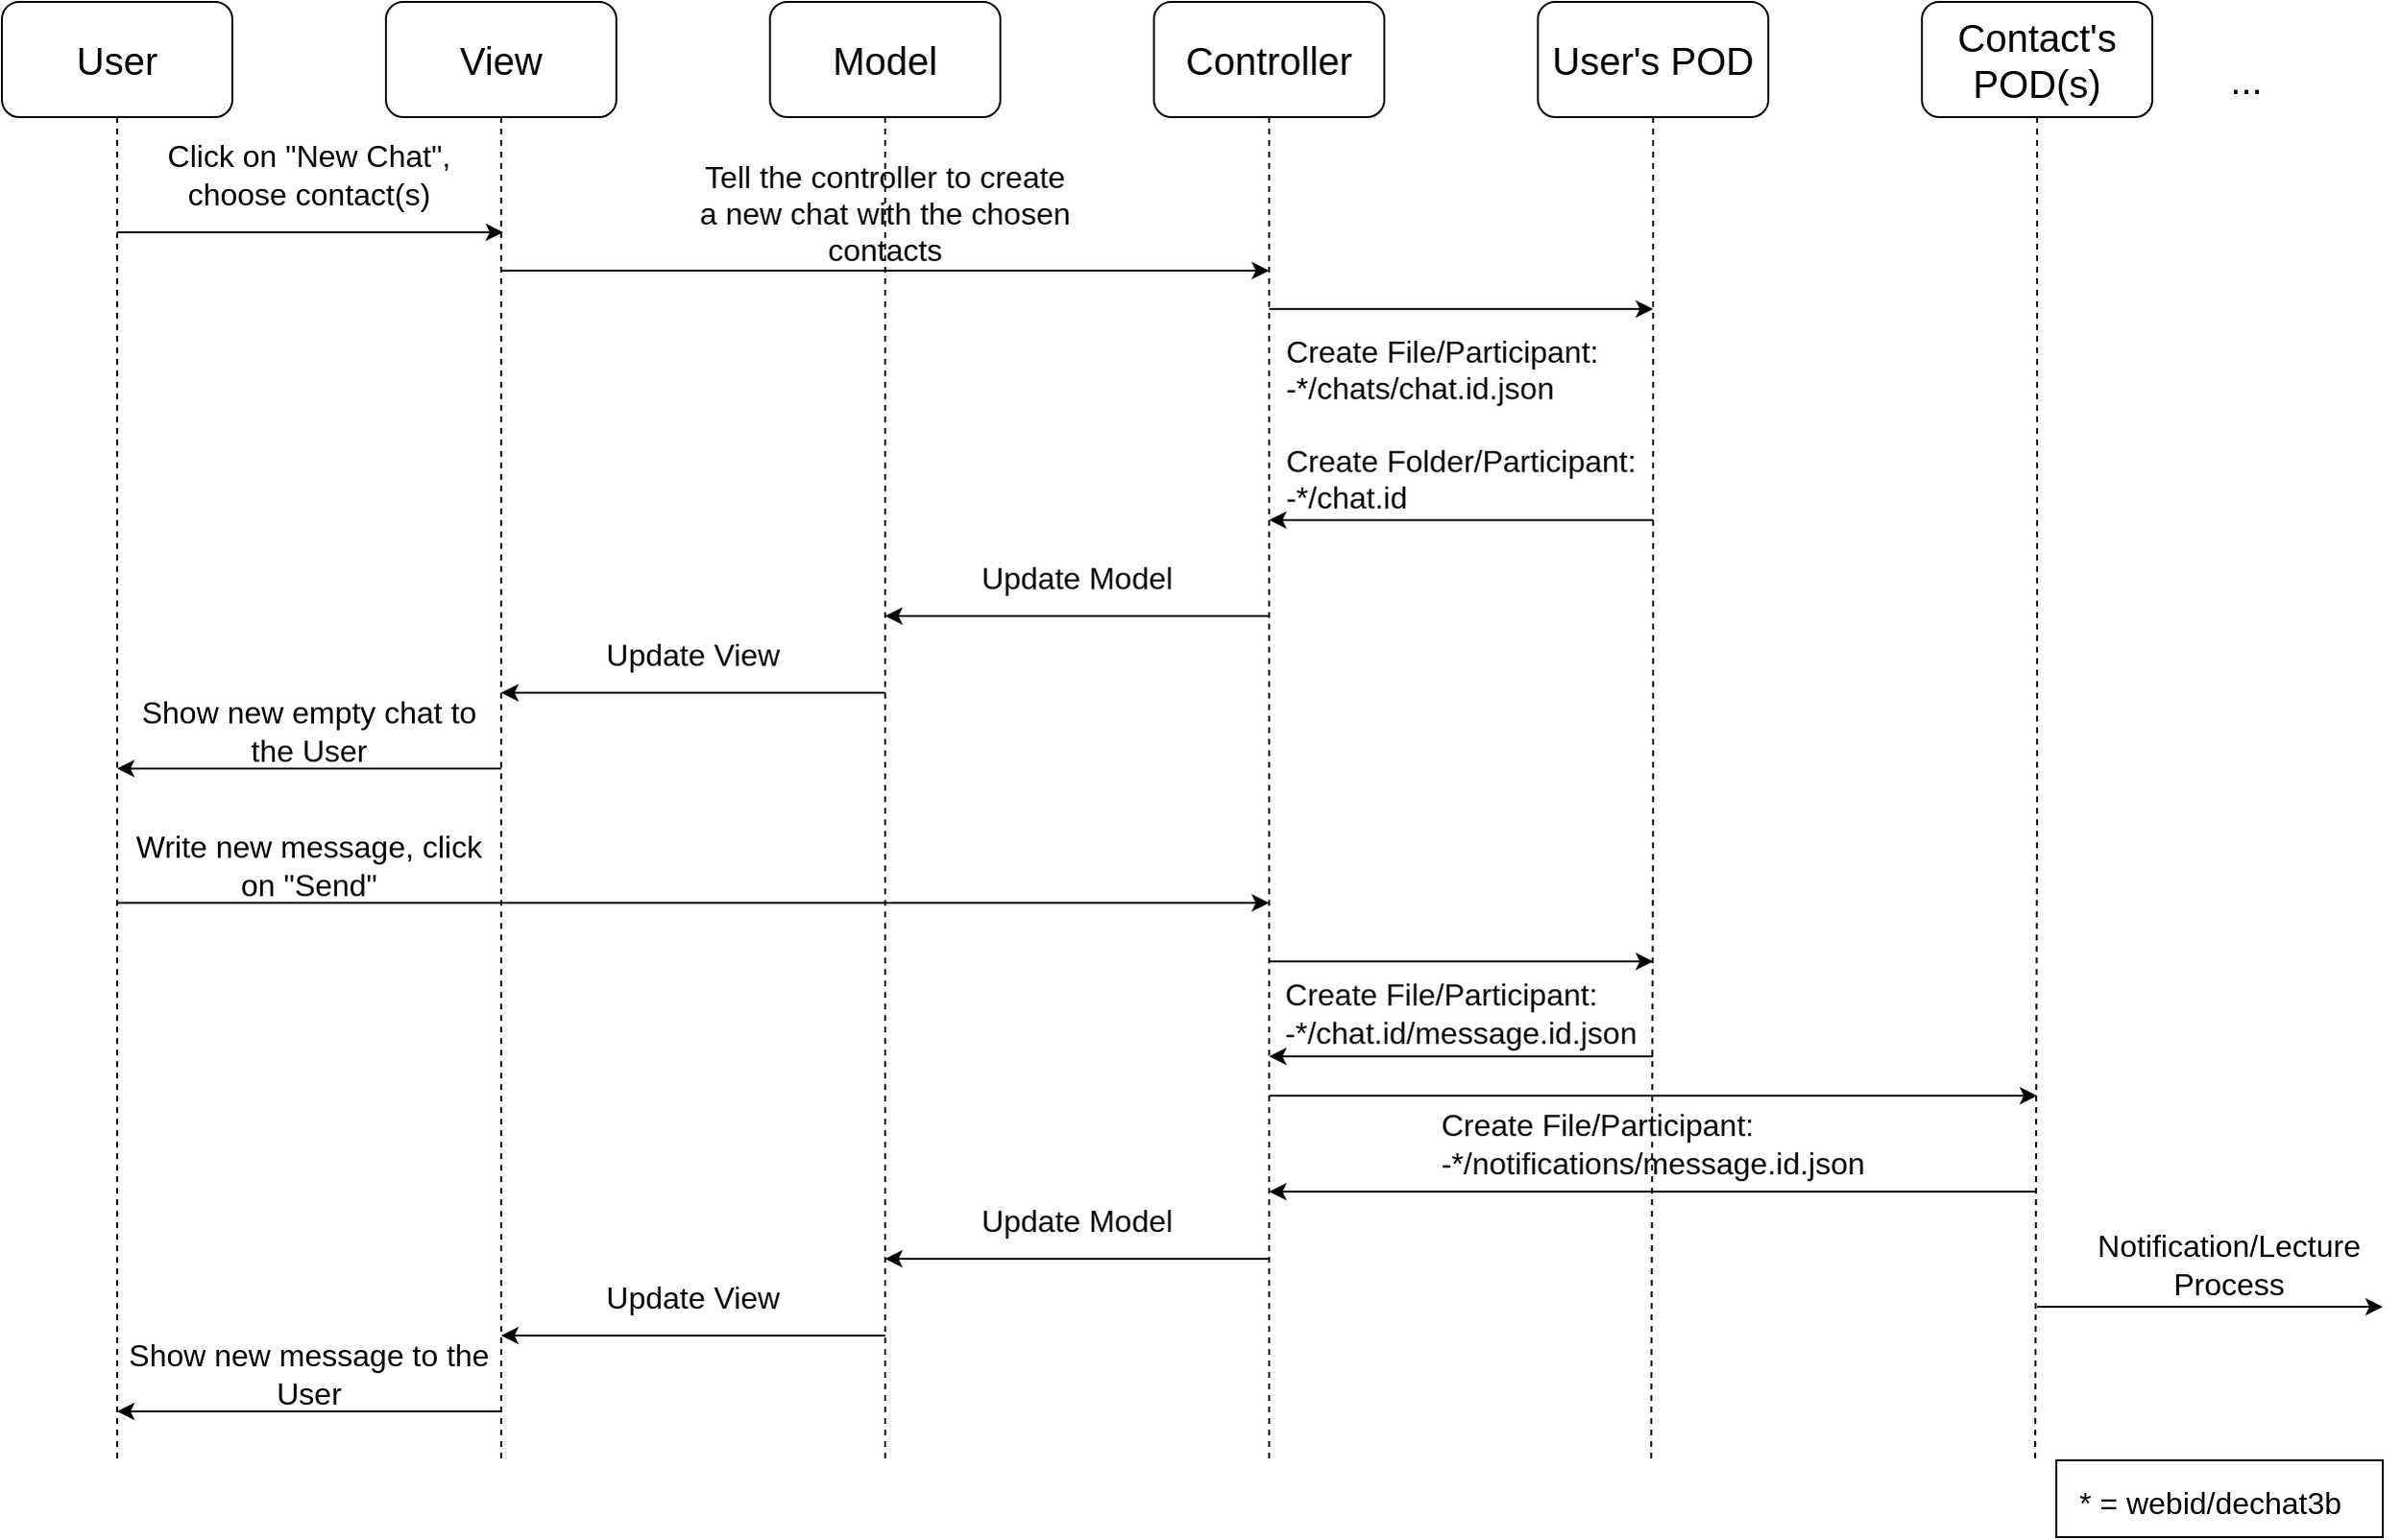 <mxfile version="10.8.3" type="device"><diagram id="87hskiSl9Tf4QSZ2S3C9" name="Page-1"><mxGraphModel dx="1394" dy="797" grid="1" gridSize="10" guides="1" tooltips="1" connect="1" arrows="1" fold="1" page="1" pageScale="1" pageWidth="1169" pageHeight="827" math="0" shadow="0"><root><mxCell id="0"/><mxCell id="1" parent="0"/><mxCell id="49s9h5AQ9jnmZvJ5idgF-9" value="" style="rounded=0;whiteSpace=wrap;html=1;" parent="1" vertex="1"><mxGeometry x="1070" y="760" width="170" height="40" as="geometry"/></mxCell><mxCell id="0Qwou43PEcqqS3R5syQO-13" style="edgeStyle=orthogonalEdgeStyle;rounded=0;orthogonalLoop=1;jettySize=auto;html=1;dashed=1;startArrow=none;startFill=0;endArrow=none;endFill=0;" parent="1" source="0Qwou43PEcqqS3R5syQO-1" edge="1"><mxGeometry relative="1" as="geometry"><mxPoint x="60" y="760" as="targetPoint"/></mxGeometry></mxCell><mxCell id="0Qwou43PEcqqS3R5syQO-1" value="" style="rounded=1;whiteSpace=wrap;html=1;" parent="1" vertex="1"><mxGeometry width="120" height="60" as="geometry"/></mxCell><mxCell id="0Qwou43PEcqqS3R5syQO-2" value="" style="rounded=1;whiteSpace=wrap;html=1;" parent="1" vertex="1"><mxGeometry x="200" width="120" height="60" as="geometry"/></mxCell><mxCell id="0Qwou43PEcqqS3R5syQO-3" value="&lt;font style=&quot;font-size: 20px&quot;&gt;User&lt;/font&gt;" style="text;html=1;strokeColor=none;fillColor=none;align=center;verticalAlign=middle;whiteSpace=wrap;rounded=0;" parent="1" vertex="1"><mxGeometry x="35" y="20" width="50" height="20" as="geometry"/></mxCell><mxCell id="0Qwou43PEcqqS3R5syQO-4" value="&lt;font style=&quot;font-size: 20px&quot;&gt;View&lt;/font&gt;" style="text;html=1;strokeColor=none;fillColor=none;align=center;verticalAlign=middle;whiteSpace=wrap;rounded=0;" parent="1" vertex="1"><mxGeometry x="240" y="20" width="40" height="20" as="geometry"/></mxCell><mxCell id="0Qwou43PEcqqS3R5syQO-5" value="" style="rounded=1;whiteSpace=wrap;html=1;" parent="1" vertex="1"><mxGeometry x="400" width="120" height="60" as="geometry"/></mxCell><mxCell id="0Qwou43PEcqqS3R5syQO-6" value="" style="rounded=1;whiteSpace=wrap;html=1;" parent="1" vertex="1"><mxGeometry x="600" width="120" height="60" as="geometry"/></mxCell><mxCell id="0Qwou43PEcqqS3R5syQO-8" value="&lt;font style=&quot;font-size: 20px&quot;&gt;Model&lt;/font&gt;" style="text;html=1;strokeColor=none;fillColor=none;align=center;verticalAlign=middle;whiteSpace=wrap;rounded=0;" parent="1" vertex="1"><mxGeometry x="430" y="20" width="60" height="20" as="geometry"/></mxCell><mxCell id="0Qwou43PEcqqS3R5syQO-9" value="&lt;font style=&quot;font-size: 20px&quot;&gt;Controller&lt;/font&gt;" style="text;html=1;strokeColor=none;fillColor=none;align=center;verticalAlign=middle;whiteSpace=wrap;rounded=0;" parent="1" vertex="1"><mxGeometry x="615" y="20" width="90" height="20" as="geometry"/></mxCell><mxCell id="0Qwou43PEcqqS3R5syQO-10" value="" style="rounded=1;whiteSpace=wrap;html=1;" parent="1" vertex="1"><mxGeometry x="800" width="120" height="60" as="geometry"/></mxCell><mxCell id="0Qwou43PEcqqS3R5syQO-11" value="&lt;font style=&quot;font-size: 20px&quot;&gt;User's POD&lt;/font&gt;" style="text;html=1;strokeColor=none;fillColor=none;align=center;verticalAlign=middle;whiteSpace=wrap;rounded=0;" parent="1" vertex="1"><mxGeometry x="805" y="20" width="110" height="20" as="geometry"/></mxCell><mxCell id="0Qwou43PEcqqS3R5syQO-14" style="edgeStyle=orthogonalEdgeStyle;rounded=0;orthogonalLoop=1;jettySize=auto;html=1;dashed=1;startArrow=none;startFill=0;endArrow=none;endFill=0;exitX=0.5;exitY=1;exitDx=0;exitDy=0;" parent="1" source="0Qwou43PEcqqS3R5syQO-2" edge="1"><mxGeometry relative="1" as="geometry"><mxPoint x="260" y="760" as="targetPoint"/><mxPoint x="259.5" y="70" as="sourcePoint"/></mxGeometry></mxCell><mxCell id="0Qwou43PEcqqS3R5syQO-15" style="edgeStyle=orthogonalEdgeStyle;rounded=0;orthogonalLoop=1;jettySize=auto;html=1;dashed=1;startArrow=none;startFill=0;endArrow=none;endFill=0;exitX=0.5;exitY=1;exitDx=0;exitDy=0;" parent="1" source="0Qwou43PEcqqS3R5syQO-5" edge="1"><mxGeometry relative="1" as="geometry"><mxPoint x="460" y="760" as="targetPoint"/><mxPoint x="460" y="70" as="sourcePoint"/></mxGeometry></mxCell><mxCell id="0Qwou43PEcqqS3R5syQO-16" style="edgeStyle=orthogonalEdgeStyle;rounded=0;orthogonalLoop=1;jettySize=auto;html=1;dashed=1;startArrow=none;startFill=0;endArrow=none;endFill=0;exitX=0.5;exitY=1;exitDx=0;exitDy=0;" parent="1" source="0Qwou43PEcqqS3R5syQO-6" edge="1"><mxGeometry relative="1" as="geometry"><mxPoint x="660" y="760" as="targetPoint"/><mxPoint x="659" y="70" as="sourcePoint"/></mxGeometry></mxCell><mxCell id="0Qwou43PEcqqS3R5syQO-17" style="edgeStyle=orthogonalEdgeStyle;rounded=0;orthogonalLoop=1;jettySize=auto;html=1;dashed=1;startArrow=none;startFill=0;endArrow=none;endFill=0;exitX=0.5;exitY=1;exitDx=0;exitDy=0;" parent="1" source="0Qwou43PEcqqS3R5syQO-10" edge="1"><mxGeometry relative="1" as="geometry"><mxPoint x="859" y="760" as="targetPoint"/><mxPoint x="859" y="70" as="sourcePoint"/></mxGeometry></mxCell><mxCell id="0Qwou43PEcqqS3R5syQO-18" value="" style="endArrow=classic;html=1;" parent="1" edge="1"><mxGeometry width="50" height="50" relative="1" as="geometry"><mxPoint x="660" y="160" as="sourcePoint"/><mxPoint x="860" y="160" as="targetPoint"/></mxGeometry></mxCell><mxCell id="0Qwou43PEcqqS3R5syQO-20" value="" style="endArrow=classic;html=1;" parent="1" edge="1"><mxGeometry width="50" height="50" relative="1" as="geometry"><mxPoint x="60" y="120" as="sourcePoint"/><mxPoint x="261" y="120" as="targetPoint"/></mxGeometry></mxCell><mxCell id="0Qwou43PEcqqS3R5syQO-21" value="&lt;font style=&quot;font-size: 16px&quot;&gt;Click on &quot;New Chat&quot;, choose contact(s)&lt;/font&gt;" style="text;html=1;strokeColor=none;fillColor=none;align=center;verticalAlign=middle;whiteSpace=wrap;rounded=0;" parent="1" vertex="1"><mxGeometry x="60" y="70" width="200" height="40" as="geometry"/></mxCell><mxCell id="0Qwou43PEcqqS3R5syQO-23" value="&lt;div style=&quot;font-size: 16px&quot; align=&quot;left&quot;&gt;&lt;font style=&quot;font-size: 16px&quot;&gt;Create File/Participant:&lt;/font&gt;&lt;/div&gt;&lt;div style=&quot;font-size: 16px&quot; align=&quot;left&quot;&gt;&lt;font style=&quot;font-size: 16px&quot;&gt;-*/chats/chat.id.json&lt;/font&gt;&lt;/div&gt;&lt;div style=&quot;font-size: 16px&quot; align=&quot;left&quot;&gt;&lt;font style=&quot;font-size: 16px&quot;&gt;&lt;br&gt;&lt;/font&gt;&lt;/div&gt;&lt;div style=&quot;font-size: 16px&quot; align=&quot;left&quot;&gt;&lt;font style=&quot;font-size: 16px&quot;&gt;Create Folder/Participant:&lt;br&gt;&lt;/font&gt;&lt;/div&gt;&lt;div style=&quot;font-size: 16px&quot; align=&quot;left&quot;&gt;&lt;font style=&quot;font-size: 16px&quot;&gt;-*/chat.id&lt;/font&gt;&lt;/div&gt;" style="text;html=1;strokeColor=none;fillColor=none;align=center;verticalAlign=middle;whiteSpace=wrap;rounded=0;" parent="1" vertex="1"><mxGeometry x="660" y="170" width="200" height="100" as="geometry"/></mxCell><mxCell id="0Qwou43PEcqqS3R5syQO-24" value="" style="endArrow=classic;html=1;" parent="1" edge="1"><mxGeometry width="50" height="50" relative="1" as="geometry"><mxPoint x="860" y="270" as="sourcePoint"/><mxPoint x="660" y="270" as="targetPoint"/></mxGeometry></mxCell><mxCell id="0Qwou43PEcqqS3R5syQO-34" value="" style="endArrow=classic;html=1;" parent="1" edge="1"><mxGeometry width="50" height="50" relative="1" as="geometry"><mxPoint x="460" y="360" as="sourcePoint"/><mxPoint x="260" y="360" as="targetPoint"/></mxGeometry></mxCell><mxCell id="0Qwou43PEcqqS3R5syQO-35" value="&lt;font style=&quot;font-size: 16px&quot;&gt;Update View&lt;/font&gt;" style="text;html=1;strokeColor=none;fillColor=none;align=center;verticalAlign=middle;whiteSpace=wrap;rounded=0;" parent="1" vertex="1"><mxGeometry x="260" y="330" width="200" height="20" as="geometry"/></mxCell><mxCell id="0Qwou43PEcqqS3R5syQO-36" value="" style="endArrow=classic;html=1;" parent="1" edge="1"><mxGeometry width="50" height="50" relative="1" as="geometry"><mxPoint x="260" y="399.5" as="sourcePoint"/><mxPoint x="60" y="399.5" as="targetPoint"/></mxGeometry></mxCell><mxCell id="0Qwou43PEcqqS3R5syQO-37" value="&lt;font style=&quot;font-size: 16px&quot;&gt;Show new empty chat to the User&lt;/font&gt;" style="text;html=1;strokeColor=none;fillColor=none;align=center;verticalAlign=middle;whiteSpace=wrap;rounded=0;" parent="1" vertex="1"><mxGeometry x="60" y="360" width="200" height="40" as="geometry"/></mxCell><mxCell id="49s9h5AQ9jnmZvJ5idgF-1" value="&lt;font style=&quot;font-size: 16px&quot;&gt;* = webid/dechat3b&lt;/font&gt;" style="text;html=1;resizable=0;points=[];autosize=1;align=left;verticalAlign=top;spacingTop=-4;" parent="1" vertex="1"><mxGeometry x="1080" y="770" width="150" height="20" as="geometry"/></mxCell><mxCell id="49s9h5AQ9jnmZvJ5idgF-2" value="&lt;font style=&quot;font-size: 16px&quot;&gt;Update Model&lt;/font&gt;" style="text;html=1;strokeColor=none;fillColor=none;align=center;verticalAlign=middle;whiteSpace=wrap;rounded=0;" parent="1" vertex="1"><mxGeometry x="460" y="290" width="200" height="20" as="geometry"/></mxCell><mxCell id="49s9h5AQ9jnmZvJ5idgF-3" value="" style="endArrow=classic;html=1;" parent="1" edge="1"><mxGeometry width="50" height="50" relative="1" as="geometry"><mxPoint x="660" y="320" as="sourcePoint"/><mxPoint x="460" y="320" as="targetPoint"/><Array as="points"/></mxGeometry></mxCell><mxCell id="49s9h5AQ9jnmZvJ5idgF-5" value="" style="endArrow=classic;html=1;" parent="1" edge="1"><mxGeometry width="50" height="50" relative="1" as="geometry"><mxPoint x="60" y="469.5" as="sourcePoint"/><mxPoint x="660" y="469.5" as="targetPoint"/></mxGeometry></mxCell><mxCell id="49s9h5AQ9jnmZvJ5idgF-6" value="&lt;font style=&quot;font-size: 16px&quot;&gt;Write new message, click on &quot;Send&quot;&lt;/font&gt;" style="text;html=1;strokeColor=none;fillColor=none;align=center;verticalAlign=middle;whiteSpace=wrap;rounded=0;" parent="1" vertex="1"><mxGeometry x="60" y="430" width="200" height="40" as="geometry"/></mxCell><mxCell id="49s9h5AQ9jnmZvJ5idgF-7" value="" style="endArrow=classic;html=1;" parent="1" edge="1"><mxGeometry width="50" height="50" relative="1" as="geometry"><mxPoint x="660" y="500" as="sourcePoint"/><mxPoint x="860" y="500" as="targetPoint"/></mxGeometry></mxCell><mxCell id="49s9h5AQ9jnmZvJ5idgF-8" value="&lt;div style=&quot;font-size: 16px&quot; align=&quot;left&quot;&gt;&lt;font style=&quot;font-size: 16px&quot;&gt;Create File/Participant:&lt;/font&gt;&lt;/div&gt;&lt;div style=&quot;font-size: 16px&quot; align=&quot;left&quot;&gt;&lt;font style=&quot;font-size: 16px&quot;&gt;-*/chat.id/message.id.json&lt;/font&gt;&lt;/div&gt;" style="text;html=1;strokeColor=none;fillColor=none;align=center;verticalAlign=middle;whiteSpace=wrap;rounded=0;" parent="1" vertex="1"><mxGeometry x="660" y="503" width="200" height="47" as="geometry"/></mxCell><mxCell id="49s9h5AQ9jnmZvJ5idgF-10" value="" style="endArrow=classic;html=1;" parent="1" edge="1"><mxGeometry width="50" height="50" relative="1" as="geometry"><mxPoint x="860" y="549.5" as="sourcePoint"/><mxPoint x="660" y="549.5" as="targetPoint"/></mxGeometry></mxCell><mxCell id="49s9h5AQ9jnmZvJ5idgF-11" value="" style="rounded=1;whiteSpace=wrap;html=1;" parent="1" vertex="1"><mxGeometry x="1000" width="120" height="60" as="geometry"/></mxCell><mxCell id="49s9h5AQ9jnmZvJ5idgF-12" value="&lt;font style=&quot;font-size: 20px&quot;&gt;Contact's POD(s)&lt;/font&gt;" style="text;html=1;strokeColor=none;fillColor=none;align=center;verticalAlign=middle;whiteSpace=wrap;rounded=0;" parent="1" vertex="1"><mxGeometry x="1005" width="110" height="60" as="geometry"/></mxCell><mxCell id="49s9h5AQ9jnmZvJ5idgF-13" style="edgeStyle=orthogonalEdgeStyle;rounded=0;orthogonalLoop=1;jettySize=auto;html=1;dashed=1;startArrow=none;startFill=0;endArrow=none;endFill=0;exitX=0.5;exitY=1;exitDx=0;exitDy=0;" parent="1" source="49s9h5AQ9jnmZvJ5idgF-11" edge="1"><mxGeometry relative="1" as="geometry"><mxPoint x="1059" y="760" as="targetPoint"/><mxPoint x="1059" y="70" as="sourcePoint"/></mxGeometry></mxCell><mxCell id="49s9h5AQ9jnmZvJ5idgF-14" value="&lt;font style=&quot;font-size: 20px&quot;&gt;...&lt;/font&gt;" style="text;html=1;strokeColor=none;fillColor=none;align=center;verticalAlign=middle;whiteSpace=wrap;rounded=0;" parent="1" vertex="1"><mxGeometry x="1149" y="30" width="40" height="20" as="geometry"/></mxCell><mxCell id="49s9h5AQ9jnmZvJ5idgF-15" value="&lt;div style=&quot;font-size: 16px&quot; align=&quot;left&quot;&gt;&lt;font style=&quot;font-size: 16px&quot;&gt;Create File/Participant:&lt;/font&gt;&lt;/div&gt;&lt;div style=&quot;font-size: 16px&quot; align=&quot;left&quot;&gt;&lt;font style=&quot;font-size: 16px&quot;&gt;-*/notifications/message.id.json&lt;/font&gt;&lt;/div&gt;" style="text;html=1;strokeColor=none;fillColor=none;align=center;verticalAlign=middle;whiteSpace=wrap;rounded=0;" parent="1" vertex="1"><mxGeometry x="660" y="575" width="400" height="40" as="geometry"/></mxCell><mxCell id="49s9h5AQ9jnmZvJ5idgF-16" value="" style="endArrow=classic;html=1;" parent="1" edge="1"><mxGeometry width="50" height="50" relative="1" as="geometry"><mxPoint x="660" y="570" as="sourcePoint"/><mxPoint x="1060" y="570" as="targetPoint"/></mxGeometry></mxCell><mxCell id="49s9h5AQ9jnmZvJ5idgF-18" value="" style="endArrow=classic;html=1;" parent="1" edge="1"><mxGeometry width="50" height="50" relative="1" as="geometry"><mxPoint x="1060" y="620" as="sourcePoint"/><mxPoint x="660" y="620" as="targetPoint"/></mxGeometry></mxCell><mxCell id="49s9h5AQ9jnmZvJ5idgF-19" value="" style="endArrow=classic;html=1;" parent="1" edge="1"><mxGeometry width="50" height="50" relative="1" as="geometry"><mxPoint x="460" y="695" as="sourcePoint"/><mxPoint x="260" y="695" as="targetPoint"/></mxGeometry></mxCell><mxCell id="49s9h5AQ9jnmZvJ5idgF-20" value="&lt;font style=&quot;font-size: 16px&quot;&gt;Update View&lt;/font&gt;" style="text;html=1;strokeColor=none;fillColor=none;align=center;verticalAlign=middle;whiteSpace=wrap;rounded=0;" parent="1" vertex="1"><mxGeometry x="260" y="665" width="200" height="20" as="geometry"/></mxCell><mxCell id="49s9h5AQ9jnmZvJ5idgF-21" value="&lt;font style=&quot;font-size: 16px&quot;&gt;Show new message to the User&lt;/font&gt;" style="text;html=1;strokeColor=none;fillColor=none;align=center;verticalAlign=middle;whiteSpace=wrap;rounded=0;" parent="1" vertex="1"><mxGeometry x="60" y="695" width="200" height="40" as="geometry"/></mxCell><mxCell id="49s9h5AQ9jnmZvJ5idgF-22" value="&lt;font style=&quot;font-size: 16px&quot;&gt;Update Model&lt;/font&gt;" style="text;html=1;strokeColor=none;fillColor=none;align=center;verticalAlign=middle;whiteSpace=wrap;rounded=0;" parent="1" vertex="1"><mxGeometry x="460" y="625" width="200" height="20" as="geometry"/></mxCell><mxCell id="49s9h5AQ9jnmZvJ5idgF-23" value="" style="endArrow=classic;html=1;" parent="1" edge="1"><mxGeometry width="50" height="50" relative="1" as="geometry"><mxPoint x="660" y="655" as="sourcePoint"/><mxPoint x="460" y="655" as="targetPoint"/><Array as="points"/></mxGeometry></mxCell><mxCell id="49s9h5AQ9jnmZvJ5idgF-24" value="" style="endArrow=classic;html=1;" parent="1" edge="1"><mxGeometry width="50" height="50" relative="1" as="geometry"><mxPoint x="1060" y="680" as="sourcePoint"/><mxPoint x="1240" y="680" as="targetPoint"/></mxGeometry></mxCell><mxCell id="49s9h5AQ9jnmZvJ5idgF-25" value="&lt;font style=&quot;font-size: 16px&quot;&gt;Notification/Lecture Process&lt;/font&gt;" style="text;html=1;strokeColor=none;fillColor=none;align=center;verticalAlign=middle;whiteSpace=wrap;rounded=0;" parent="1" vertex="1"><mxGeometry x="1080" y="640" width="160" height="35" as="geometry"/></mxCell><mxCell id="49s9h5AQ9jnmZvJ5idgF-26" value="" style="endArrow=classic;html=1;" parent="1" edge="1"><mxGeometry width="50" height="50" relative="1" as="geometry"><mxPoint x="260" y="734.5" as="sourcePoint"/><mxPoint x="60" y="734.5" as="targetPoint"/></mxGeometry></mxCell><mxCell id="2w8cRW9YGzAhetgZCB42-1" value="" style="endArrow=classic;html=1;" edge="1" parent="1"><mxGeometry width="50" height="50" relative="1" as="geometry"><mxPoint x="260" y="140" as="sourcePoint"/><mxPoint x="660" y="140" as="targetPoint"/></mxGeometry></mxCell><mxCell id="2w8cRW9YGzAhetgZCB42-4" value="&lt;font style=&quot;font-size: 16px&quot;&gt;Tell the controller to create a new chat with the chosen contacts&lt;/font&gt;" style="text;html=1;strokeColor=none;fillColor=none;align=center;verticalAlign=middle;whiteSpace=wrap;rounded=0;" vertex="1" parent="1"><mxGeometry x="360" y="90" width="200" height="40" as="geometry"/></mxCell></root></mxGraphModel></diagram></mxfile>